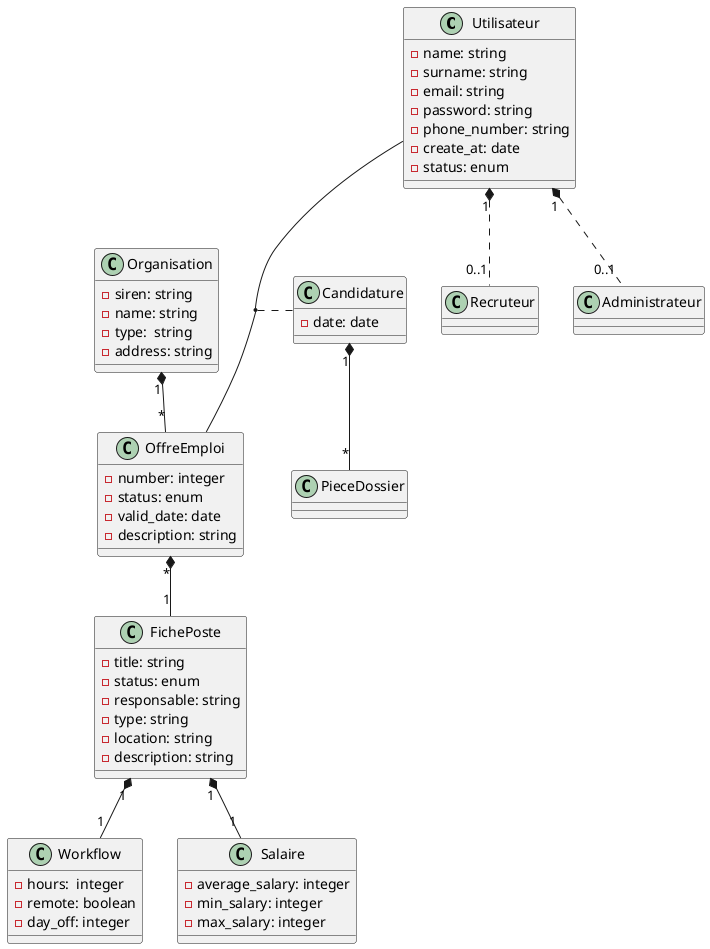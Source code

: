 @startuml

class Utilisateur {
    -name: string
    -surname: string
    -email: string
    -password: string
    -phone_number: string
    -create_at: date
    -status: enum
}

class Recruteur {

}

class Administrateur {

}

Utilisateur  "1" *.. "0..1" Recruteur 
Utilisateur  "1" *.. "0..1" Administrateur 

class Organisation {
    -siren: string
    -name: string
    -type:  string
    -address: string
}

class OffreEmploi {
    -number: integer
    -status: enum
    -valid_date: date
    -description: string
}

class FichePoste {
    -title: string
    -status: enum
    -responsable: string
    -type: string
    -location: string
    -description: string
}

class Workflow {
    -hours:  integer
    -remote: boolean
    -day_off: integer
}

class Salaire {
    -average_salary: integer
    -min_salary: integer
    -max_salary: integer
}

class Candidature {
    -date: date
}

class PieceDossier {

}

(Utilisateur, OffreEmploi) .. Candidature

Candidature "1" *-- "*" PieceDossier
Organisation "1" *-- "*" OffreEmploi

FichePoste "1" *-- "1" Salaire
FichePoste "1" *-- "1" Workflow

OffreEmploi "*" *-- "1" FichePoste
@enduml